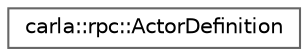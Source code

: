 digraph "类继承关系图"
{
 // INTERACTIVE_SVG=YES
 // LATEX_PDF_SIZE
  bgcolor="transparent";
  edge [fontname=Helvetica,fontsize=10,labelfontname=Helvetica,labelfontsize=10];
  node [fontname=Helvetica,fontsize=10,shape=box,height=0.2,width=0.4];
  rankdir="LR";
  Node0 [id="Node000000",label="carla::rpc::ActorDefinition",height=0.2,width=0.4,color="grey40", fillcolor="white", style="filled",URL="$d8/d68/classcarla_1_1rpc_1_1ActorDefinition.html",tooltip=" "];
}
